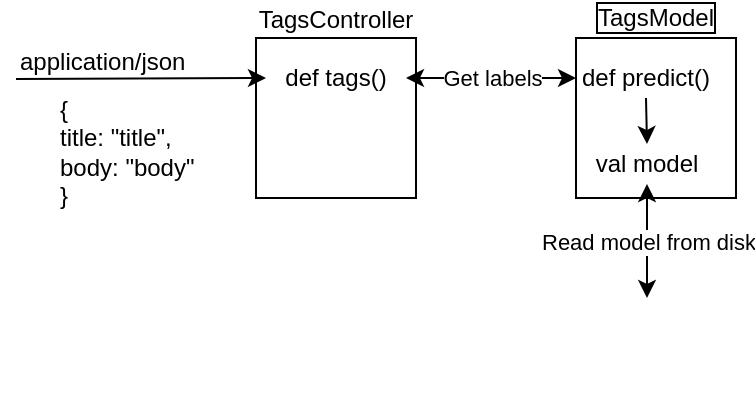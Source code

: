 <mxfile version="11.2.2" type="device" pages="1"><diagram id="VGnUkdjV-1JAMxccruuM" name="Page-1"><mxGraphModel dx="1422" dy="808" grid="1" gridSize="10" guides="1" tooltips="1" connect="1" arrows="1" fold="1" page="1" pageScale="1" pageWidth="850" pageHeight="1100" math="0" shadow="0"><root><mxCell id="0"/><mxCell id="1" parent="0"/><mxCell id="F4404hL7WFmvqpdh0q9b-1" value="TagsController" style="whiteSpace=wrap;html=1;aspect=fixed;labelPosition=center;verticalLabelPosition=top;align=center;verticalAlign=bottom;" vertex="1" parent="1"><mxGeometry x="280" y="160" width="80" height="80" as="geometry"/></mxCell><mxCell id="F4404hL7WFmvqpdh0q9b-2" value="TagsModel" style="whiteSpace=wrap;html=1;aspect=fixed;labelPosition=center;verticalLabelPosition=top;align=center;verticalAlign=bottom;labelBorderColor=#000000;" vertex="1" parent="1"><mxGeometry x="440" y="160" width="80" height="80" as="geometry"/></mxCell><mxCell id="F4404hL7WFmvqpdh0q9b-3" value="" style="shape=image;html=1;verticalAlign=top;verticalLabelPosition=bottom;labelBackgroundColor=#ffffff;imageAspect=0;aspect=fixed;image=https://cdn0.iconfinder.com/data/icons/30-hardware-line-icons/64/HDD-128.png" vertex="1" parent="1"><mxGeometry x="445.5" y="290" width="60" height="60" as="geometry"/></mxCell><mxCell id="F4404hL7WFmvqpdh0q9b-9" value="Get labels" style="edgeStyle=orthogonalEdgeStyle;rounded=0;orthogonalLoop=1;jettySize=auto;html=1;exitX=1;exitY=0.5;exitDx=0;exitDy=0;startArrow=classic;startFill=1;" edge="1" parent="1" source="F4404hL7WFmvqpdh0q9b-4" target="F4404hL7WFmvqpdh0q9b-6"><mxGeometry relative="1" as="geometry"/></mxCell><mxCell id="F4404hL7WFmvqpdh0q9b-4" value="def tags()" style="text;html=1;strokeColor=none;fillColor=none;align=center;verticalAlign=middle;whiteSpace=wrap;rounded=0;" vertex="1" parent="1"><mxGeometry x="285" y="170" width="70" height="20" as="geometry"/></mxCell><mxCell id="F4404hL7WFmvqpdh0q9b-5" value="val model" style="text;html=1;strokeColor=none;fillColor=none;align=center;verticalAlign=middle;whiteSpace=wrap;rounded=0;" vertex="1" parent="1"><mxGeometry x="433" y="213" width="85" height="20" as="geometry"/></mxCell><mxCell id="F4404hL7WFmvqpdh0q9b-6" value="def predict()" style="text;html=1;strokeColor=none;fillColor=none;align=center;verticalAlign=middle;whiteSpace=wrap;rounded=0;" vertex="1" parent="1"><mxGeometry x="440" y="170" width="70" height="20" as="geometry"/></mxCell><mxCell id="F4404hL7WFmvqpdh0q9b-8" value="Read model from disk" style="endArrow=classic;startArrow=classic;html=1;entryX=0.5;entryY=1;entryDx=0;entryDy=0;exitX=0.5;exitY=0;exitDx=0;exitDy=0;" edge="1" parent="1" source="F4404hL7WFmvqpdh0q9b-3" target="F4404hL7WFmvqpdh0q9b-5"><mxGeometry width="50" height="50" relative="1" as="geometry"><mxPoint x="440" y="300" as="sourcePoint"/><mxPoint x="490" y="250" as="targetPoint"/></mxGeometry></mxCell><mxCell id="F4404hL7WFmvqpdh0q9b-10" value="" style="endArrow=classic;html=1;entryX=0;entryY=0.5;entryDx=0;entryDy=0;exitX=0;exitY=0.75;exitDx=0;exitDy=0;" edge="1" parent="1" source="F4404hL7WFmvqpdh0q9b-17" target="F4404hL7WFmvqpdh0q9b-4"><mxGeometry width="50" height="50" relative="1" as="geometry"><mxPoint x="170" y="190" as="sourcePoint"/><mxPoint x="180" y="160" as="targetPoint"/></mxGeometry></mxCell><mxCell id="F4404hL7WFmvqpdh0q9b-11" value="&lt;br&gt;{&lt;br&gt;title: &quot;title&quot;,&lt;br&gt;body: &quot;body&quot;&lt;br&gt;}" style="text;html=1;strokeColor=none;fillColor=none;align=left;verticalAlign=middle;whiteSpace=wrap;rounded=0;" vertex="1" parent="1"><mxGeometry x="180" y="200" width="70" height="20" as="geometry"/></mxCell><mxCell id="F4404hL7WFmvqpdh0q9b-17" value="application/json" style="text;html=1;" vertex="1" parent="1"><mxGeometry x="160" y="158" width="110" height="30" as="geometry"/></mxCell><mxCell id="F4404hL7WFmvqpdh0q9b-21" value="" style="endArrow=classic;html=1;exitX=0.5;exitY=1;exitDx=0;exitDy=0;entryX=0.5;entryY=0;entryDx=0;entryDy=0;" edge="1" parent="1" source="F4404hL7WFmvqpdh0q9b-6" target="F4404hL7WFmvqpdh0q9b-5"><mxGeometry width="50" height="50" relative="1" as="geometry"><mxPoint x="610" y="240" as="sourcePoint"/><mxPoint x="660" y="190" as="targetPoint"/></mxGeometry></mxCell></root></mxGraphModel></diagram></mxfile>